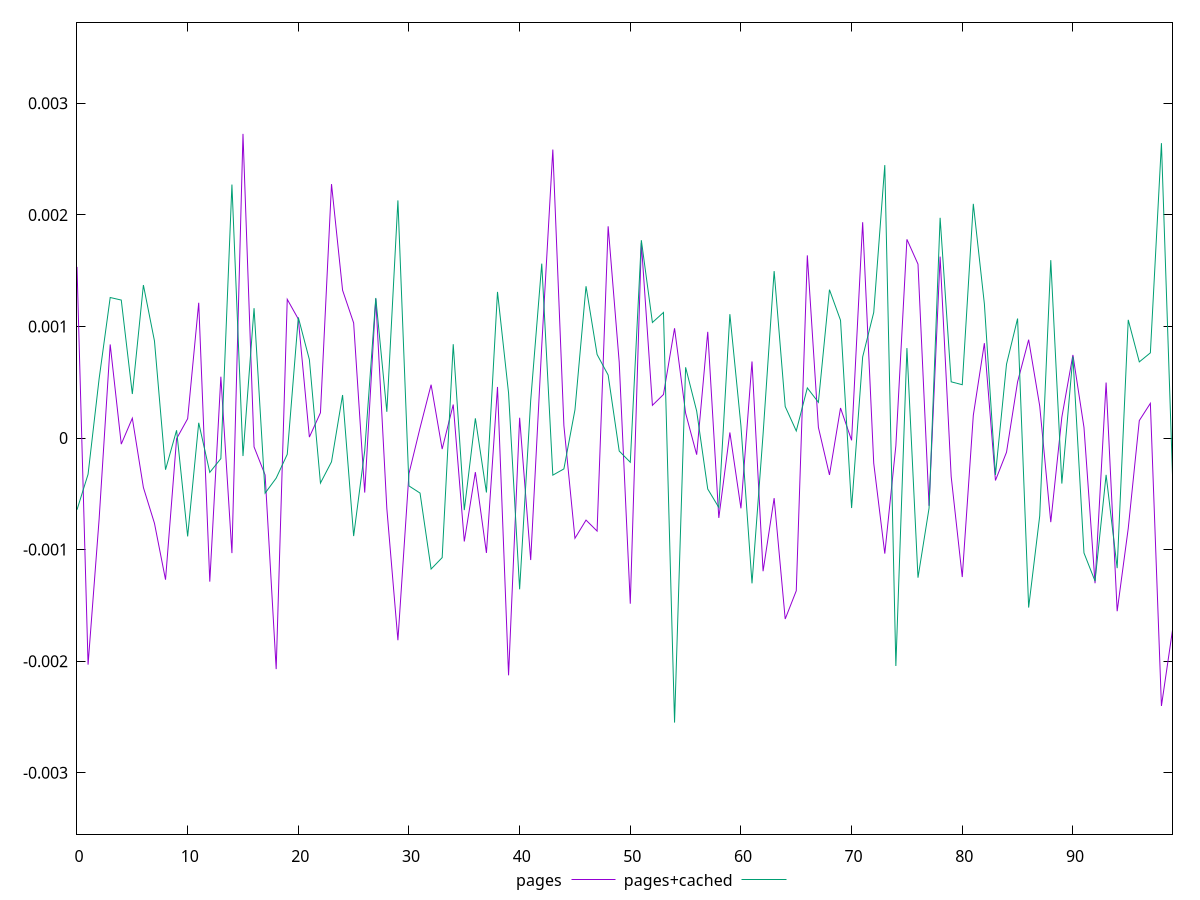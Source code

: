 reset

$pages <<EOF
0 0.0015342793453355936
1 -0.0020311003696600874
2 -0.0007256765751565536
3 0.0008387667688408118
4 -0.00005462779512069634
5 0.00017779970417464795
6 -0.00044347737198063896
7 -0.0007642558593345335
8 -0.001269690075953498
9 -0.0000057628980768475654
10 0.00017320003469983112
11 0.001212645778543054
12 -0.0012874351876855713
13 0.0005495958166668127
14 -0.0010315476883027994
15 0.0027264234817201104
16 -0.00007938432202708092
17 -0.0003314990994195749
18 -0.002071517369653928
19 0.001243284758331268
20 0.0010666203882628005
21 0.000008479407953095909
22 0.00022646939412255905
23 0.0022760805498307636
24 0.001324825143630746
25 0.0010315629049982408
26 -0.0004890744284781582
27 0.0012482168891407661
28 -0.000632942372083666
29 -0.001812367864349252
30 -0.00031835301459269186
31 0.00009054171795243402
32 0.00047802466289310566
33 -0.00009889135481352448
34 0.0003002435078275365
35 -0.0009271582076922585
36 -0.00030561102064953266
37 -0.0010297622627506017
38 0.0004576517948554579
39 -0.002126866538906286
40 0.0001815765397490338
41 -0.0010935908997136152
42 0.0008268653087866598
43 0.0025857792210040127
44 0.00011211892692109207
45 -0.0008985721214464356
46 -0.000735633422577645
47 -0.0008339753821959012
48 0.0018980242939678476
49 0.0006784980565480556
50 -0.0014848981957791237
51 0.0017483640898914932
52 0.0002932558192112392
53 0.0003901653250106976
54 0.0009840196115793378
55 0.000223312515556621
56 -0.00014916652505685325
57 0.0009516185305255811
58 -0.0007160490980813636
59 0.00005000404324984973
60 -0.0006300030844458978
61 0.0006862306524822304
62 -0.0011938475856972863
63 -0.0005387073852484886
64 -0.0016219731052896
65 -0.0013693409643045723
66 0.0016372988846917826
67 0.0000953727156989959
68 -0.0003307274793994777
69 0.00026920904081520984
70 -0.000020482266105138343
71 0.0019345653051358286
72 -0.00022565901057198715
73 -0.0010358399778757229
74 -0.00006944707170457961
75 0.0017808805547106018
76 0.0015587873447045404
77 -0.0006072404142999126
78 0.0016262015031206756
79 -0.0003460317271675349
80 -0.0012459210656546483
81 0.0002040825370119824
82 0.0008503175589822114
83 -0.0003802718375609092
84 -0.0001272619102882333
85 0.000503397841242483
86 0.0008812897186150127
87 0.0002872182063829835
88 -0.0007538138066526821
89 0.00018674078410156587
90 0.0007449138768878875
91 0.00009577088368342467
92 -0.0013017225361368562
93 0.0004973119020317784
94 -0.00155244263097823
95 -0.0008101247173989671
96 0.00015645768759673564
97 0.00031093053234583956
98 -0.002401458469591224
99 -0.001721988910476695
EOF

$pagesCached <<EOF
0 -0.0006430017412868565
1 -0.00032451792983078753
2 0.0005323661727615147
3 0.0012596084347599324
4 0.0012366696312885274
5 0.000394767892814715
6 0.001371268519918752
7 0.0008701954667780555
8 -0.0002838072826636197
9 0.00006980167531157712
10 -0.0008819654325798183
11 0.00013658406169247283
12 -0.0003078772794135729
13 -0.00018438968545534214
14 0.0022721447932165
15 -0.0001613340198093577
16 0.001163768878737884
17 -0.0004940559733503355
18 -0.0003594096849762074
19 -0.00014611482554407915
20 0.0010811768560027675
21 0.0007025581508143113
22 -0.0004037531214641478
23 -0.00021286165504566136
24 0.0003855052655697894
25 -0.0008786859181320795
26 -0.0001143281619516978
27 0.001255468845895788
28 0.00023510776982077873
29 0.002130068595508365
30 -0.00042935647222825903
31 -0.0004933705960439206
32 -0.0011742405146643858
33 -0.0010717620931380372
34 0.000841057252754866
35 -0.0006459820101390057
36 0.00017642473877031552
37 -0.0004880886935141975
38 0.0013099454543232696
39 0.00040310502626813264
40 -0.0013561597269246281
41 0.00033607519542616757
42 0.0015633422673705564
43 -0.00033270257487333604
44 -0.0002767509661665525
45 0.000252483624916099
46 0.001360600278612714
47 0.000748971813342041
48 0.0005642995964159199
49 -0.00011658034088388126
50 -0.00021723988363896675
51 0.0017731033520303446
52 0.001035591345025515
53 0.0011255943313128753
54 -0.0025504190984783483
55 0.0006339715101829142
56 0.0002415037411494775
57 -0.00045716403913752496
58 -0.0006221503876577803
59 0.0011102818493300933
60 0.00010925849688753808
61 -0.0013027248489199921
62 0.000034306658635567967
63 0.001496313494930064
64 0.00028239064177728977
65 0.00006353651380526142
66 0.00044921870201694624
67 0.0003200667170827194
68 0.0013296294768662964
69 0.0010553486935214668
70 -0.0006274697279232337
71 0.0007268431391201816
72 0.0011260233452924573
73 0.002446686940656717
74 -0.0020434027192889302
75 0.0008063047499234377
76 -0.0012518585535195054
77 -0.0006288617153686354
78 0.0019740803991819054
79 0.000503839251835887
80 0.000477881684900201
81 0.002098953014663608
82 0.0012019151271014004
83 -0.0003307875813590311
84 0.0006620433392580321
85 0.0010709516123419281
86 -0.001519426276807593
87 -0.0006983610135296931
88 0.0015942522804168397
89 -0.00040840828909168947
90 0.0007302661541016286
91 -0.0010297900384417186
92 -0.0012821684209221066
93 -0.00032997917256707586
94 -0.0011664989489897377
95 0.0010591867828171075
96 0.0006823855958069862
97 0.0007636208810936578
98 0.002643158889091682
99 -0.0003300071008868105
EOF

set key outside below
set xrange [0:99]
set yrange [-0.0035504190984783483:0.0037264234817201104]
set trange [-0.0035504190984783483:0.0037264234817201104]
set terminal svg size 640, 520 enhanced background rgb 'white'
set output "reprap/meta/pScore-difference/comparison/line/0_vs_1.svg"

plot $pages title "pages" with line, \
     $pagesCached title "pages+cached" with line

reset
